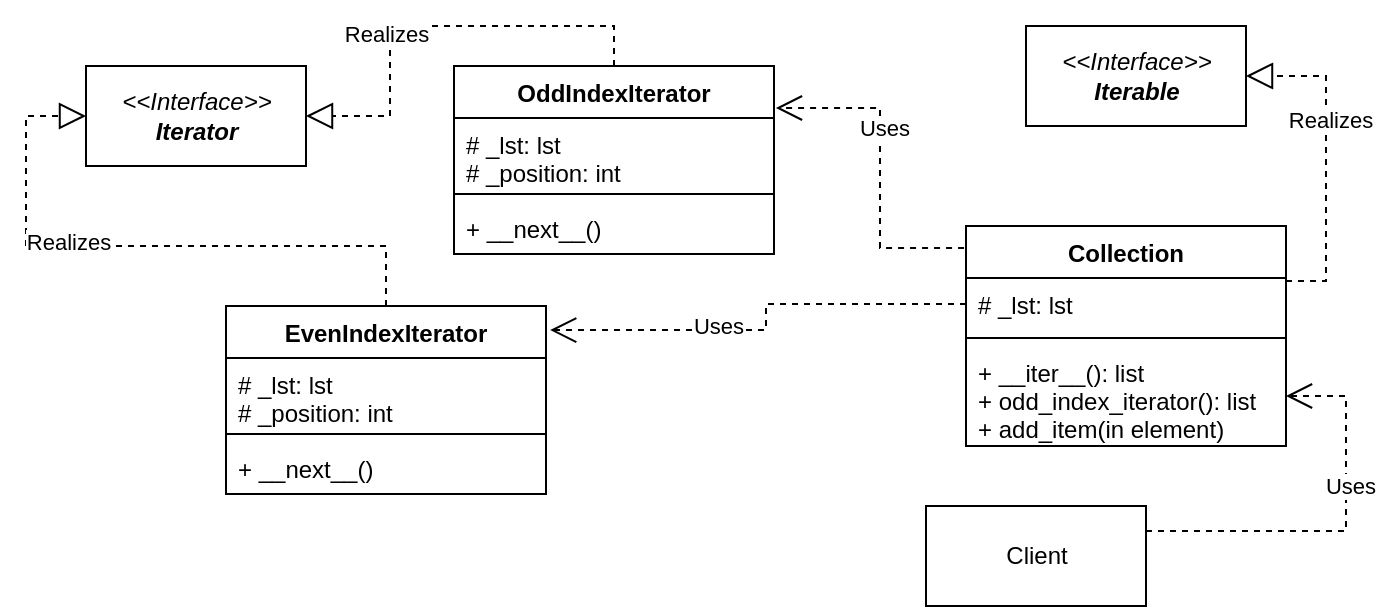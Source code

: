 <mxfile version="14.5.1" type="device"><diagram id="C5RBs43oDa-KdzZeNtuy" name="Page-1"><mxGraphModel dx="1350" dy="816" grid="1" gridSize="10" guides="1" tooltips="1" connect="1" arrows="1" fold="1" page="1" pageScale="1" pageWidth="827" pageHeight="1169" math="0" shadow="0"><root><mxCell id="WIyWlLk6GJQsqaUBKTNV-0"/><mxCell id="WIyWlLk6GJQsqaUBKTNV-1" parent="WIyWlLk6GJQsqaUBKTNV-0"/><mxCell id="DTIXDWXSrNpfAGxeUpxt-0" value="&lt;span style=&quot;font-weight: 400&quot;&gt;&amp;lt;&amp;lt;Interface&amp;gt;&amp;gt;&lt;/span&gt;&lt;br&gt;Iterator" style="html=1;fontStyle=3" vertex="1" parent="WIyWlLk6GJQsqaUBKTNV-1"><mxGeometry x="70" y="40" width="110" height="50" as="geometry"/></mxCell><mxCell id="DTIXDWXSrNpfAGxeUpxt-1" value="&lt;span style=&quot;font-weight: 400&quot;&gt;&amp;lt;&amp;lt;Interface&amp;gt;&amp;gt;&lt;/span&gt;&lt;br&gt;Iterable" style="html=1;fontStyle=3" vertex="1" parent="WIyWlLk6GJQsqaUBKTNV-1"><mxGeometry x="540" y="20" width="110" height="50" as="geometry"/></mxCell><mxCell id="DTIXDWXSrNpfAGxeUpxt-7" value="EvenIndexIterator" style="swimlane;fontStyle=1;align=center;verticalAlign=top;childLayout=stackLayout;horizontal=1;startSize=26;horizontalStack=0;resizeParent=1;resizeParentMax=0;resizeLast=0;collapsible=1;marginBottom=0;fontColor=#000000;" vertex="1" parent="WIyWlLk6GJQsqaUBKTNV-1"><mxGeometry x="140" y="160" width="160" height="94" as="geometry"/></mxCell><mxCell id="DTIXDWXSrNpfAGxeUpxt-8" value="# _lst: lst&#10;# _position: int" style="text;strokeColor=none;fillColor=none;align=left;verticalAlign=top;spacingLeft=4;spacingRight=4;overflow=hidden;rotatable=0;points=[[0,0.5],[1,0.5]];portConstraint=eastwest;" vertex="1" parent="DTIXDWXSrNpfAGxeUpxt-7"><mxGeometry y="26" width="160" height="34" as="geometry"/></mxCell><mxCell id="DTIXDWXSrNpfAGxeUpxt-9" value="" style="line;strokeWidth=1;fillColor=none;align=left;verticalAlign=middle;spacingTop=-1;spacingLeft=3;spacingRight=3;rotatable=0;labelPosition=right;points=[];portConstraint=eastwest;" vertex="1" parent="DTIXDWXSrNpfAGxeUpxt-7"><mxGeometry y="60" width="160" height="8" as="geometry"/></mxCell><mxCell id="DTIXDWXSrNpfAGxeUpxt-10" value="+ __next__()" style="text;strokeColor=none;fillColor=none;align=left;verticalAlign=top;spacingLeft=4;spacingRight=4;overflow=hidden;rotatable=0;points=[[0,0.5],[1,0.5]];portConstraint=eastwest;" vertex="1" parent="DTIXDWXSrNpfAGxeUpxt-7"><mxGeometry y="68" width="160" height="26" as="geometry"/></mxCell><mxCell id="DTIXDWXSrNpfAGxeUpxt-11" value="OddIndexIterator" style="swimlane;fontStyle=1;align=center;verticalAlign=top;childLayout=stackLayout;horizontal=1;startSize=26;horizontalStack=0;resizeParent=1;resizeParentMax=0;resizeLast=0;collapsible=1;marginBottom=0;fontColor=#000000;" vertex="1" parent="WIyWlLk6GJQsqaUBKTNV-1"><mxGeometry x="254" y="40" width="160" height="94" as="geometry"/></mxCell><mxCell id="DTIXDWXSrNpfAGxeUpxt-12" value="# _lst: lst&#10;# _position: int" style="text;strokeColor=none;fillColor=none;align=left;verticalAlign=top;spacingLeft=4;spacingRight=4;overflow=hidden;rotatable=0;points=[[0,0.5],[1,0.5]];portConstraint=eastwest;" vertex="1" parent="DTIXDWXSrNpfAGxeUpxt-11"><mxGeometry y="26" width="160" height="34" as="geometry"/></mxCell><mxCell id="DTIXDWXSrNpfAGxeUpxt-13" value="" style="line;strokeWidth=1;fillColor=none;align=left;verticalAlign=middle;spacingTop=-1;spacingLeft=3;spacingRight=3;rotatable=0;labelPosition=right;points=[];portConstraint=eastwest;" vertex="1" parent="DTIXDWXSrNpfAGxeUpxt-11"><mxGeometry y="60" width="160" height="8" as="geometry"/></mxCell><mxCell id="DTIXDWXSrNpfAGxeUpxt-14" value="+ __next__()" style="text;strokeColor=none;fillColor=none;align=left;verticalAlign=top;spacingLeft=4;spacingRight=4;overflow=hidden;rotatable=0;points=[[0,0.5],[1,0.5]];portConstraint=eastwest;" vertex="1" parent="DTIXDWXSrNpfAGxeUpxt-11"><mxGeometry y="68" width="160" height="26" as="geometry"/></mxCell><mxCell id="DTIXDWXSrNpfAGxeUpxt-15" style="edgeStyle=orthogonalEdgeStyle;rounded=0;orthogonalLoop=1;jettySize=auto;html=1;exitX=0.5;exitY=0;exitDx=0;exitDy=0;entryX=0;entryY=0.5;entryDx=0;entryDy=0;endSize=11;startSize=11;endArrow=block;endFill=0;dashed=1;" edge="1" parent="WIyWlLk6GJQsqaUBKTNV-1" source="DTIXDWXSrNpfAGxeUpxt-7" target="DTIXDWXSrNpfAGxeUpxt-0"><mxGeometry relative="1" as="geometry"><mxPoint x="100" y="545" as="sourcePoint"/><mxPoint x="180" y="440" as="targetPoint"/></mxGeometry></mxCell><mxCell id="DTIXDWXSrNpfAGxeUpxt-16" value="Realizes" style="edgeLabel;html=1;align=center;verticalAlign=middle;resizable=0;points=[];fontColor=#000000;" vertex="1" connectable="0" parent="DTIXDWXSrNpfAGxeUpxt-15"><mxGeometry x="0.241" y="-2" relative="1" as="geometry"><mxPoint as="offset"/></mxGeometry></mxCell><mxCell id="DTIXDWXSrNpfAGxeUpxt-17" style="edgeStyle=orthogonalEdgeStyle;rounded=0;orthogonalLoop=1;jettySize=auto;html=1;exitX=0.5;exitY=0;exitDx=0;exitDy=0;entryX=1;entryY=0.5;entryDx=0;entryDy=0;endSize=11;startSize=11;endArrow=block;endFill=0;dashed=1;" edge="1" parent="WIyWlLk6GJQsqaUBKTNV-1" source="DTIXDWXSrNpfAGxeUpxt-11" target="DTIXDWXSrNpfAGxeUpxt-0"><mxGeometry relative="1" as="geometry"><mxPoint x="130" y="290" as="sourcePoint"/><mxPoint x="200" y="195" as="targetPoint"/></mxGeometry></mxCell><mxCell id="DTIXDWXSrNpfAGxeUpxt-18" value="Realizes" style="edgeLabel;html=1;align=center;verticalAlign=middle;resizable=0;points=[];fontColor=#000000;" vertex="1" connectable="0" parent="DTIXDWXSrNpfAGxeUpxt-17"><mxGeometry x="0.241" y="-2" relative="1" as="geometry"><mxPoint as="offset"/></mxGeometry></mxCell><mxCell id="DTIXDWXSrNpfAGxeUpxt-19" value="Collection" style="swimlane;fontStyle=1;align=center;verticalAlign=top;childLayout=stackLayout;horizontal=1;startSize=26;horizontalStack=0;resizeParent=1;resizeParentMax=0;resizeLast=0;collapsible=1;marginBottom=0;fontColor=#000000;" vertex="1" parent="WIyWlLk6GJQsqaUBKTNV-1"><mxGeometry x="510" y="120" width="160" height="110" as="geometry"/></mxCell><mxCell id="DTIXDWXSrNpfAGxeUpxt-20" value="# _lst: lst" style="text;strokeColor=none;fillColor=none;align=left;verticalAlign=top;spacingLeft=4;spacingRight=4;overflow=hidden;rotatable=0;points=[[0,0.5],[1,0.5]];portConstraint=eastwest;" vertex="1" parent="DTIXDWXSrNpfAGxeUpxt-19"><mxGeometry y="26" width="160" height="26" as="geometry"/></mxCell><mxCell id="DTIXDWXSrNpfAGxeUpxt-21" value="" style="line;strokeWidth=1;fillColor=none;align=left;verticalAlign=middle;spacingTop=-1;spacingLeft=3;spacingRight=3;rotatable=0;labelPosition=right;points=[];portConstraint=eastwest;" vertex="1" parent="DTIXDWXSrNpfAGxeUpxt-19"><mxGeometry y="52" width="160" height="8" as="geometry"/></mxCell><mxCell id="DTIXDWXSrNpfAGxeUpxt-22" value="+ __iter__(): list&#10;+ odd_index_iterator(): list&#10;+ add_item(in element)" style="text;strokeColor=none;fillColor=none;align=left;verticalAlign=top;spacingLeft=4;spacingRight=4;overflow=hidden;rotatable=0;points=[[0,0.5],[1,0.5]];portConstraint=eastwest;" vertex="1" parent="DTIXDWXSrNpfAGxeUpxt-19"><mxGeometry y="60" width="160" height="50" as="geometry"/></mxCell><mxCell id="DTIXDWXSrNpfAGxeUpxt-23" style="edgeStyle=orthogonalEdgeStyle;rounded=0;orthogonalLoop=1;jettySize=auto;html=1;entryX=1;entryY=0.5;entryDx=0;entryDy=0;endSize=11;startSize=11;endArrow=block;endFill=0;dashed=1;exitX=1;exitY=0.25;exitDx=0;exitDy=0;" edge="1" parent="WIyWlLk6GJQsqaUBKTNV-1" source="DTIXDWXSrNpfAGxeUpxt-19" target="DTIXDWXSrNpfAGxeUpxt-1"><mxGeometry relative="1" as="geometry"><mxPoint x="780" y="240" as="sourcePoint"/><mxPoint x="310" y="195" as="targetPoint"/></mxGeometry></mxCell><mxCell id="DTIXDWXSrNpfAGxeUpxt-24" value="Realizes" style="edgeLabel;html=1;align=center;verticalAlign=middle;resizable=0;points=[];fontColor=#000000;" vertex="1" connectable="0" parent="DTIXDWXSrNpfAGxeUpxt-23"><mxGeometry x="0.241" y="-2" relative="1" as="geometry"><mxPoint as="offset"/></mxGeometry></mxCell><mxCell id="DTIXDWXSrNpfAGxeUpxt-25" style="edgeStyle=orthogonalEdgeStyle;rounded=0;orthogonalLoop=1;jettySize=auto;html=1;exitX=-0.006;exitY=0.1;exitDx=0;exitDy=0;entryX=1.006;entryY=-0.147;entryDx=0;entryDy=0;endSize=11;startSize=11;endArrow=open;endFill=0;dashed=1;fontColor=#000000;entryPerimeter=0;exitPerimeter=0;" edge="1" parent="WIyWlLk6GJQsqaUBKTNV-1" source="DTIXDWXSrNpfAGxeUpxt-19" target="DTIXDWXSrNpfAGxeUpxt-12"><mxGeometry relative="1" as="geometry"><mxPoint x="449.2" y="330.049" as="sourcePoint"/><mxPoint x="400" y="417.917" as="targetPoint"/></mxGeometry></mxCell><mxCell id="DTIXDWXSrNpfAGxeUpxt-26" value="Uses" style="edgeLabel;html=1;align=center;verticalAlign=middle;resizable=0;points=[];fontColor=#000000;" vertex="1" connectable="0" parent="DTIXDWXSrNpfAGxeUpxt-25"><mxGeometry x="0.241" y="-2" relative="1" as="geometry"><mxPoint as="offset"/></mxGeometry></mxCell><mxCell id="DTIXDWXSrNpfAGxeUpxt-27" style="edgeStyle=orthogonalEdgeStyle;rounded=0;orthogonalLoop=1;jettySize=auto;html=1;exitX=0;exitY=0.5;exitDx=0;exitDy=0;entryX=1.013;entryY=0.128;entryDx=0;entryDy=0;endSize=11;startSize=11;endArrow=open;endFill=0;dashed=1;fontColor=#000000;entryPerimeter=0;" edge="1" parent="WIyWlLk6GJQsqaUBKTNV-1" source="DTIXDWXSrNpfAGxeUpxt-20" target="DTIXDWXSrNpfAGxeUpxt-7"><mxGeometry relative="1" as="geometry"><mxPoint x="445.04" y="289" as="sourcePoint"/><mxPoint x="350.0" y="230.002" as="targetPoint"/></mxGeometry></mxCell><mxCell id="DTIXDWXSrNpfAGxeUpxt-28" value="Uses" style="edgeLabel;html=1;align=center;verticalAlign=middle;resizable=0;points=[];fontColor=#000000;" vertex="1" connectable="0" parent="DTIXDWXSrNpfAGxeUpxt-27"><mxGeometry x="0.241" y="-2" relative="1" as="geometry"><mxPoint as="offset"/></mxGeometry></mxCell><mxCell id="DTIXDWXSrNpfAGxeUpxt-29" value="Client" style="html=1;" vertex="1" parent="WIyWlLk6GJQsqaUBKTNV-1"><mxGeometry x="490" y="260" width="110" height="50" as="geometry"/></mxCell><mxCell id="DTIXDWXSrNpfAGxeUpxt-30" style="edgeStyle=orthogonalEdgeStyle;rounded=0;orthogonalLoop=1;jettySize=auto;html=1;exitX=1;exitY=0.25;exitDx=0;exitDy=0;entryX=1;entryY=0.5;entryDx=0;entryDy=0;endSize=11;startSize=11;endArrow=open;endFill=0;dashed=1;fontColor=#000000;" edge="1" parent="WIyWlLk6GJQsqaUBKTNV-1" source="DTIXDWXSrNpfAGxeUpxt-29" target="DTIXDWXSrNpfAGxeUpxt-22"><mxGeometry relative="1" as="geometry"><mxPoint x="557.92" y="437" as="sourcePoint"/><mxPoint x="350.0" y="450.032" as="targetPoint"/></mxGeometry></mxCell><mxCell id="DTIXDWXSrNpfAGxeUpxt-31" value="Uses" style="edgeLabel;html=1;align=center;verticalAlign=middle;resizable=0;points=[];fontColor=#000000;" vertex="1" connectable="0" parent="DTIXDWXSrNpfAGxeUpxt-30"><mxGeometry x="0.241" y="-2" relative="1" as="geometry"><mxPoint as="offset"/></mxGeometry></mxCell></root></mxGraphModel></diagram></mxfile>